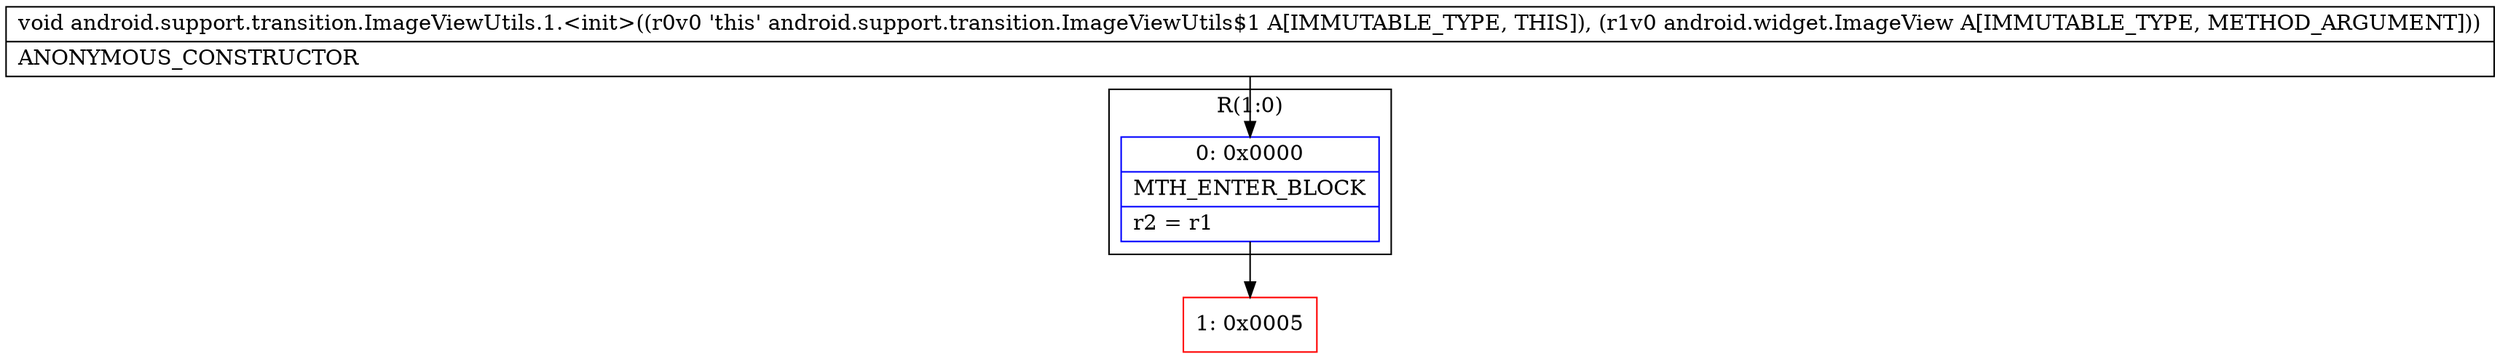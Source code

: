 digraph "CFG forandroid.support.transition.ImageViewUtils.1.\<init\>(Landroid\/widget\/ImageView;)V" {
subgraph cluster_Region_743007847 {
label = "R(1:0)";
node [shape=record,color=blue];
Node_0 [shape=record,label="{0\:\ 0x0000|MTH_ENTER_BLOCK\l|r2 = r1\l}"];
}
Node_1 [shape=record,color=red,label="{1\:\ 0x0005}"];
MethodNode[shape=record,label="{void android.support.transition.ImageViewUtils.1.\<init\>((r0v0 'this' android.support.transition.ImageViewUtils$1 A[IMMUTABLE_TYPE, THIS]), (r1v0 android.widget.ImageView A[IMMUTABLE_TYPE, METHOD_ARGUMENT]))  | ANONYMOUS_CONSTRUCTOR\l}"];
MethodNode -> Node_0;
Node_0 -> Node_1;
}

